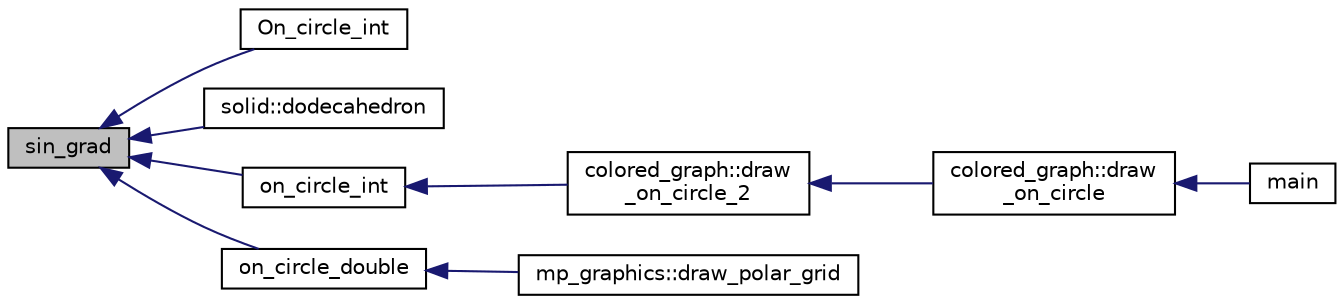 digraph "sin_grad"
{
  edge [fontname="Helvetica",fontsize="10",labelfontname="Helvetica",labelfontsize="10"];
  node [fontname="Helvetica",fontsize="10",shape=record];
  rankdir="LR";
  Node675 [label="sin_grad",height=0.2,width=0.4,color="black", fillcolor="grey75", style="filled", fontcolor="black"];
  Node675 -> Node676 [dir="back",color="midnightblue",fontsize="10",style="solid",fontname="Helvetica"];
  Node676 [label="On_circle_int",height=0.2,width=0.4,color="black", fillcolor="white", style="filled",URL="$d2/dfb/solid_8_c.html#a3bb3495d21ca355a81818dd6012881eb"];
  Node675 -> Node677 [dir="back",color="midnightblue",fontsize="10",style="solid",fontname="Helvetica"];
  Node677 [label="solid::dodecahedron",height=0.2,width=0.4,color="black", fillcolor="white", style="filled",URL="$d8/def/classsolid.html#a514072d4dfd0f82ba24b0df1ac302d6f"];
  Node675 -> Node678 [dir="back",color="midnightblue",fontsize="10",style="solid",fontname="Helvetica"];
  Node678 [label="on_circle_int",height=0.2,width=0.4,color="black", fillcolor="white", style="filled",URL="$d7/d04/graphics_8h.html#a4c1cb8659cfd62a9742b3d12c6f5397f"];
  Node678 -> Node679 [dir="back",color="midnightblue",fontsize="10",style="solid",fontname="Helvetica"];
  Node679 [label="colored_graph::draw\l_on_circle_2",height=0.2,width=0.4,color="black", fillcolor="white", style="filled",URL="$dc/de2/classcolored__graph.html#a5491c0aa5ba7e60fb694fe7fbbc5ce8a"];
  Node679 -> Node680 [dir="back",color="midnightblue",fontsize="10",style="solid",fontname="Helvetica"];
  Node680 [label="colored_graph::draw\l_on_circle",height=0.2,width=0.4,color="black", fillcolor="white", style="filled",URL="$dc/de2/classcolored__graph.html#af5b7af38772c569cc0d6ab1d7c1fe20b"];
  Node680 -> Node681 [dir="back",color="midnightblue",fontsize="10",style="solid",fontname="Helvetica"];
  Node681 [label="main",height=0.2,width=0.4,color="black", fillcolor="white", style="filled",URL="$d2/dfa/draw__colored__graph_8_c.html#a3c04138a5bfe5d72780bb7e82a18e627"];
  Node675 -> Node682 [dir="back",color="midnightblue",fontsize="10",style="solid",fontname="Helvetica"];
  Node682 [label="on_circle_double",height=0.2,width=0.4,color="black", fillcolor="white", style="filled",URL="$d7/d04/graphics_8h.html#a77c6449b834be197cdf194bcf7d0a0fc"];
  Node682 -> Node683 [dir="back",color="midnightblue",fontsize="10",style="solid",fontname="Helvetica"];
  Node683 [label="mp_graphics::draw_polar_grid",height=0.2,width=0.4,color="black", fillcolor="white", style="filled",URL="$da/d2c/classmp__graphics.html#a6fddb7e055dd8099413f41489342fcff"];
}

